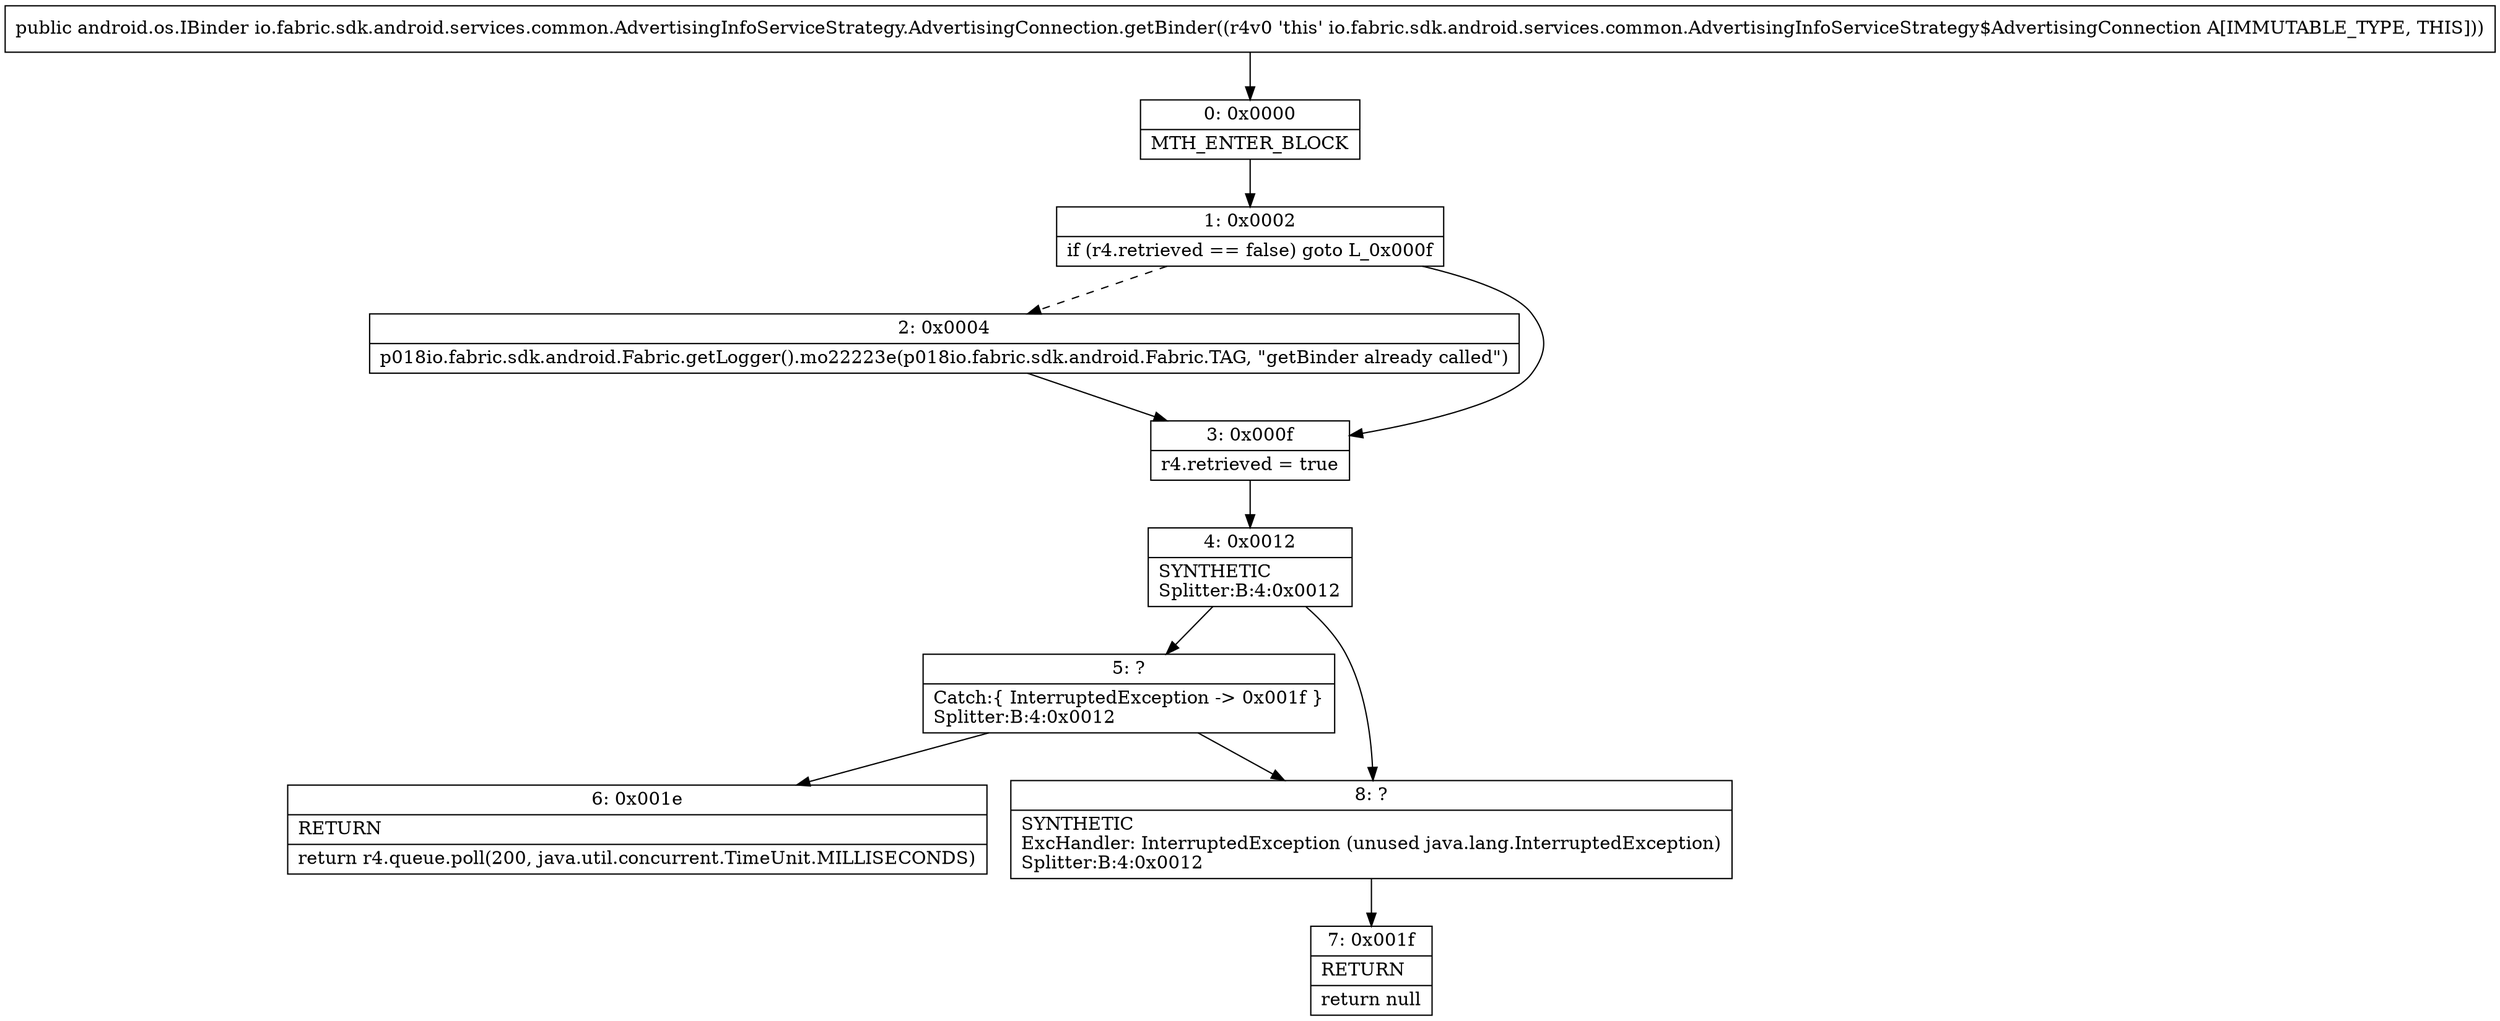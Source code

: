 digraph "CFG forio.fabric.sdk.android.services.common.AdvertisingInfoServiceStrategy.AdvertisingConnection.getBinder()Landroid\/os\/IBinder;" {
Node_0 [shape=record,label="{0\:\ 0x0000|MTH_ENTER_BLOCK\l}"];
Node_1 [shape=record,label="{1\:\ 0x0002|if (r4.retrieved == false) goto L_0x000f\l}"];
Node_2 [shape=record,label="{2\:\ 0x0004|p018io.fabric.sdk.android.Fabric.getLogger().mo22223e(p018io.fabric.sdk.android.Fabric.TAG, \"getBinder already called\")\l}"];
Node_3 [shape=record,label="{3\:\ 0x000f|r4.retrieved = true\l}"];
Node_4 [shape=record,label="{4\:\ 0x0012|SYNTHETIC\lSplitter:B:4:0x0012\l}"];
Node_5 [shape=record,label="{5\:\ ?|Catch:\{ InterruptedException \-\> 0x001f \}\lSplitter:B:4:0x0012\l}"];
Node_6 [shape=record,label="{6\:\ 0x001e|RETURN\l|return r4.queue.poll(200, java.util.concurrent.TimeUnit.MILLISECONDS)\l}"];
Node_7 [shape=record,label="{7\:\ 0x001f|RETURN\l|return null\l}"];
Node_8 [shape=record,label="{8\:\ ?|SYNTHETIC\lExcHandler: InterruptedException (unused java.lang.InterruptedException)\lSplitter:B:4:0x0012\l}"];
MethodNode[shape=record,label="{public android.os.IBinder io.fabric.sdk.android.services.common.AdvertisingInfoServiceStrategy.AdvertisingConnection.getBinder((r4v0 'this' io.fabric.sdk.android.services.common.AdvertisingInfoServiceStrategy$AdvertisingConnection A[IMMUTABLE_TYPE, THIS])) }"];
MethodNode -> Node_0;
Node_0 -> Node_1;
Node_1 -> Node_2[style=dashed];
Node_1 -> Node_3;
Node_2 -> Node_3;
Node_3 -> Node_4;
Node_4 -> Node_5;
Node_4 -> Node_8;
Node_5 -> Node_6;
Node_5 -> Node_8;
Node_8 -> Node_7;
}

